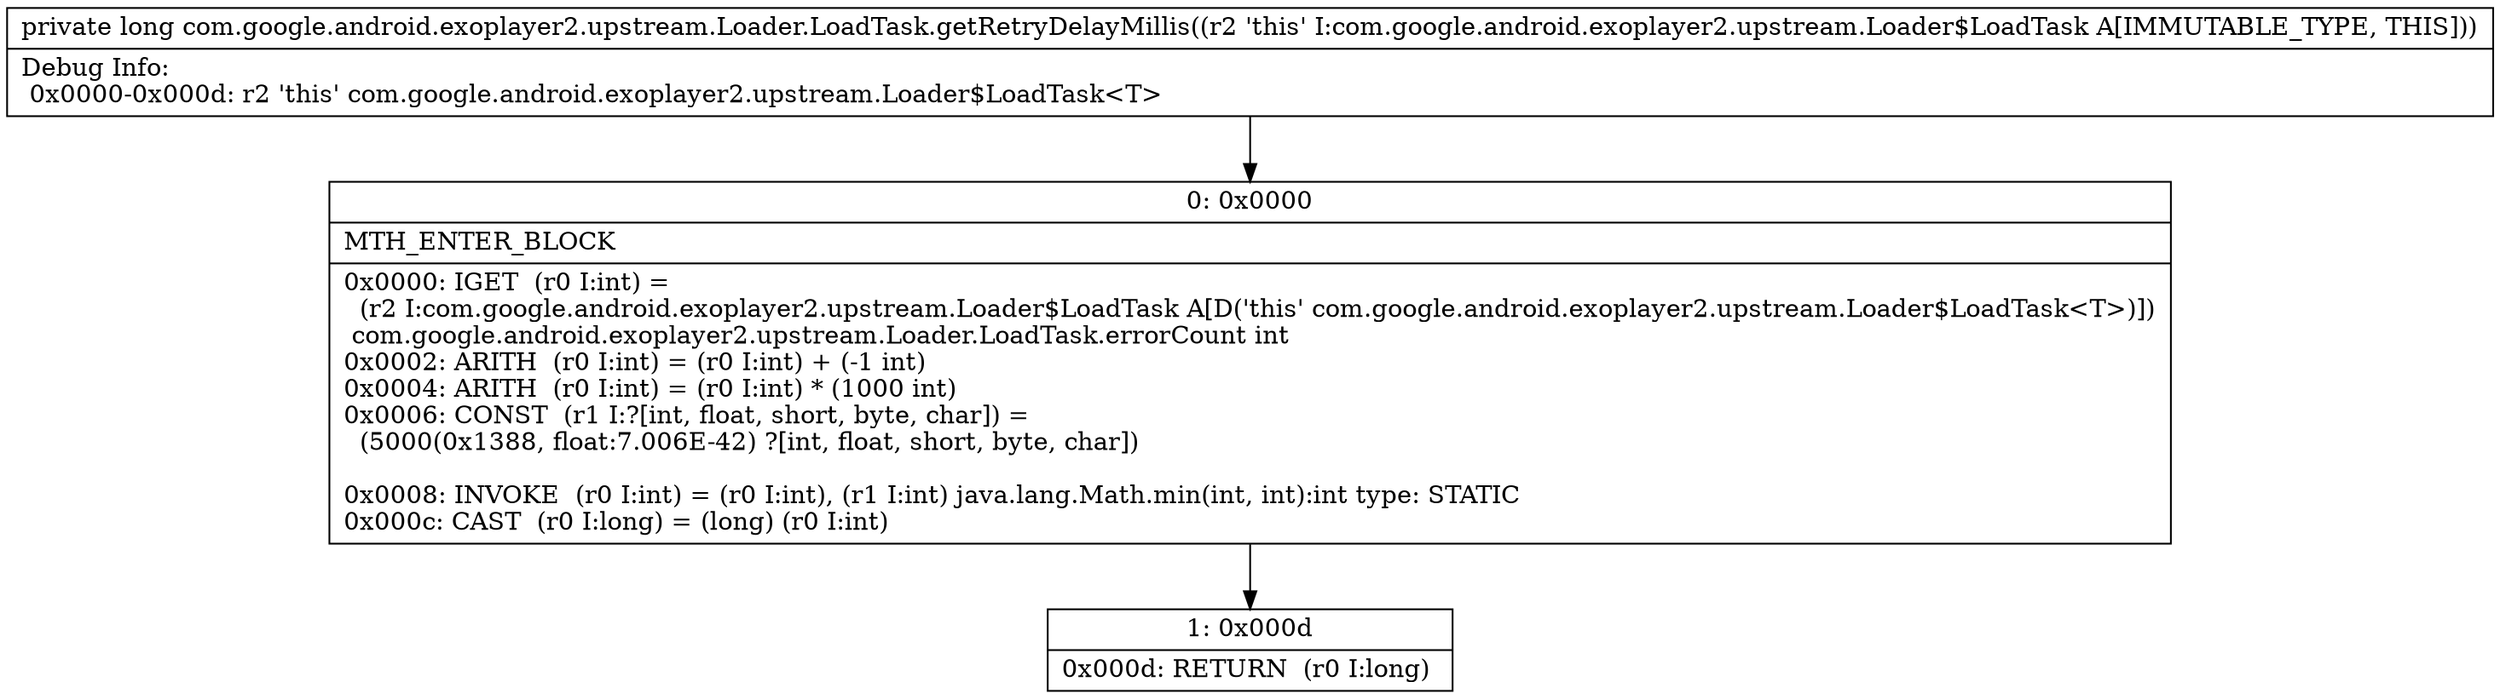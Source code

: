 digraph "CFG forcom.google.android.exoplayer2.upstream.Loader.LoadTask.getRetryDelayMillis()J" {
Node_0 [shape=record,label="{0\:\ 0x0000|MTH_ENTER_BLOCK\l|0x0000: IGET  (r0 I:int) = \l  (r2 I:com.google.android.exoplayer2.upstream.Loader$LoadTask A[D('this' com.google.android.exoplayer2.upstream.Loader$LoadTask\<T\>)])\l com.google.android.exoplayer2.upstream.Loader.LoadTask.errorCount int \l0x0002: ARITH  (r0 I:int) = (r0 I:int) + (\-1 int) \l0x0004: ARITH  (r0 I:int) = (r0 I:int) * (1000 int) \l0x0006: CONST  (r1 I:?[int, float, short, byte, char]) = \l  (5000(0x1388, float:7.006E\-42) ?[int, float, short, byte, char])\l \l0x0008: INVOKE  (r0 I:int) = (r0 I:int), (r1 I:int) java.lang.Math.min(int, int):int type: STATIC \l0x000c: CAST  (r0 I:long) = (long) (r0 I:int) \l}"];
Node_1 [shape=record,label="{1\:\ 0x000d|0x000d: RETURN  (r0 I:long) \l}"];
MethodNode[shape=record,label="{private long com.google.android.exoplayer2.upstream.Loader.LoadTask.getRetryDelayMillis((r2 'this' I:com.google.android.exoplayer2.upstream.Loader$LoadTask A[IMMUTABLE_TYPE, THIS]))  | Debug Info:\l  0x0000\-0x000d: r2 'this' com.google.android.exoplayer2.upstream.Loader$LoadTask\<T\>\l}"];
MethodNode -> Node_0;
Node_0 -> Node_1;
}


